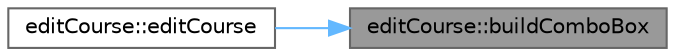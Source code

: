 digraph "editCourse::buildComboBox"
{
 // LATEX_PDF_SIZE
  bgcolor="transparent";
  edge [fontname=Helvetica,fontsize=10,labelfontname=Helvetica,labelfontsize=10];
  node [fontname=Helvetica,fontsize=10,shape=box,height=0.2,width=0.4];
  rankdir="RL";
  Node1 [label="editCourse::buildComboBox",height=0.2,width=0.4,color="gray40", fillcolor="grey60", style="filled", fontcolor="black",tooltip="buildComboBox with avilable days, halls and times"];
  Node1 -> Node2 [dir="back",color="steelblue1",style="solid"];
  Node2 [label="editCourse::editCourse",height=0.2,width=0.4,color="grey40", fillcolor="white", style="filled",URL="$classedit_course.html#aba37eb0a6a65d6401dcb9e28a0a71081",tooltip="edit information of the course"];
}
